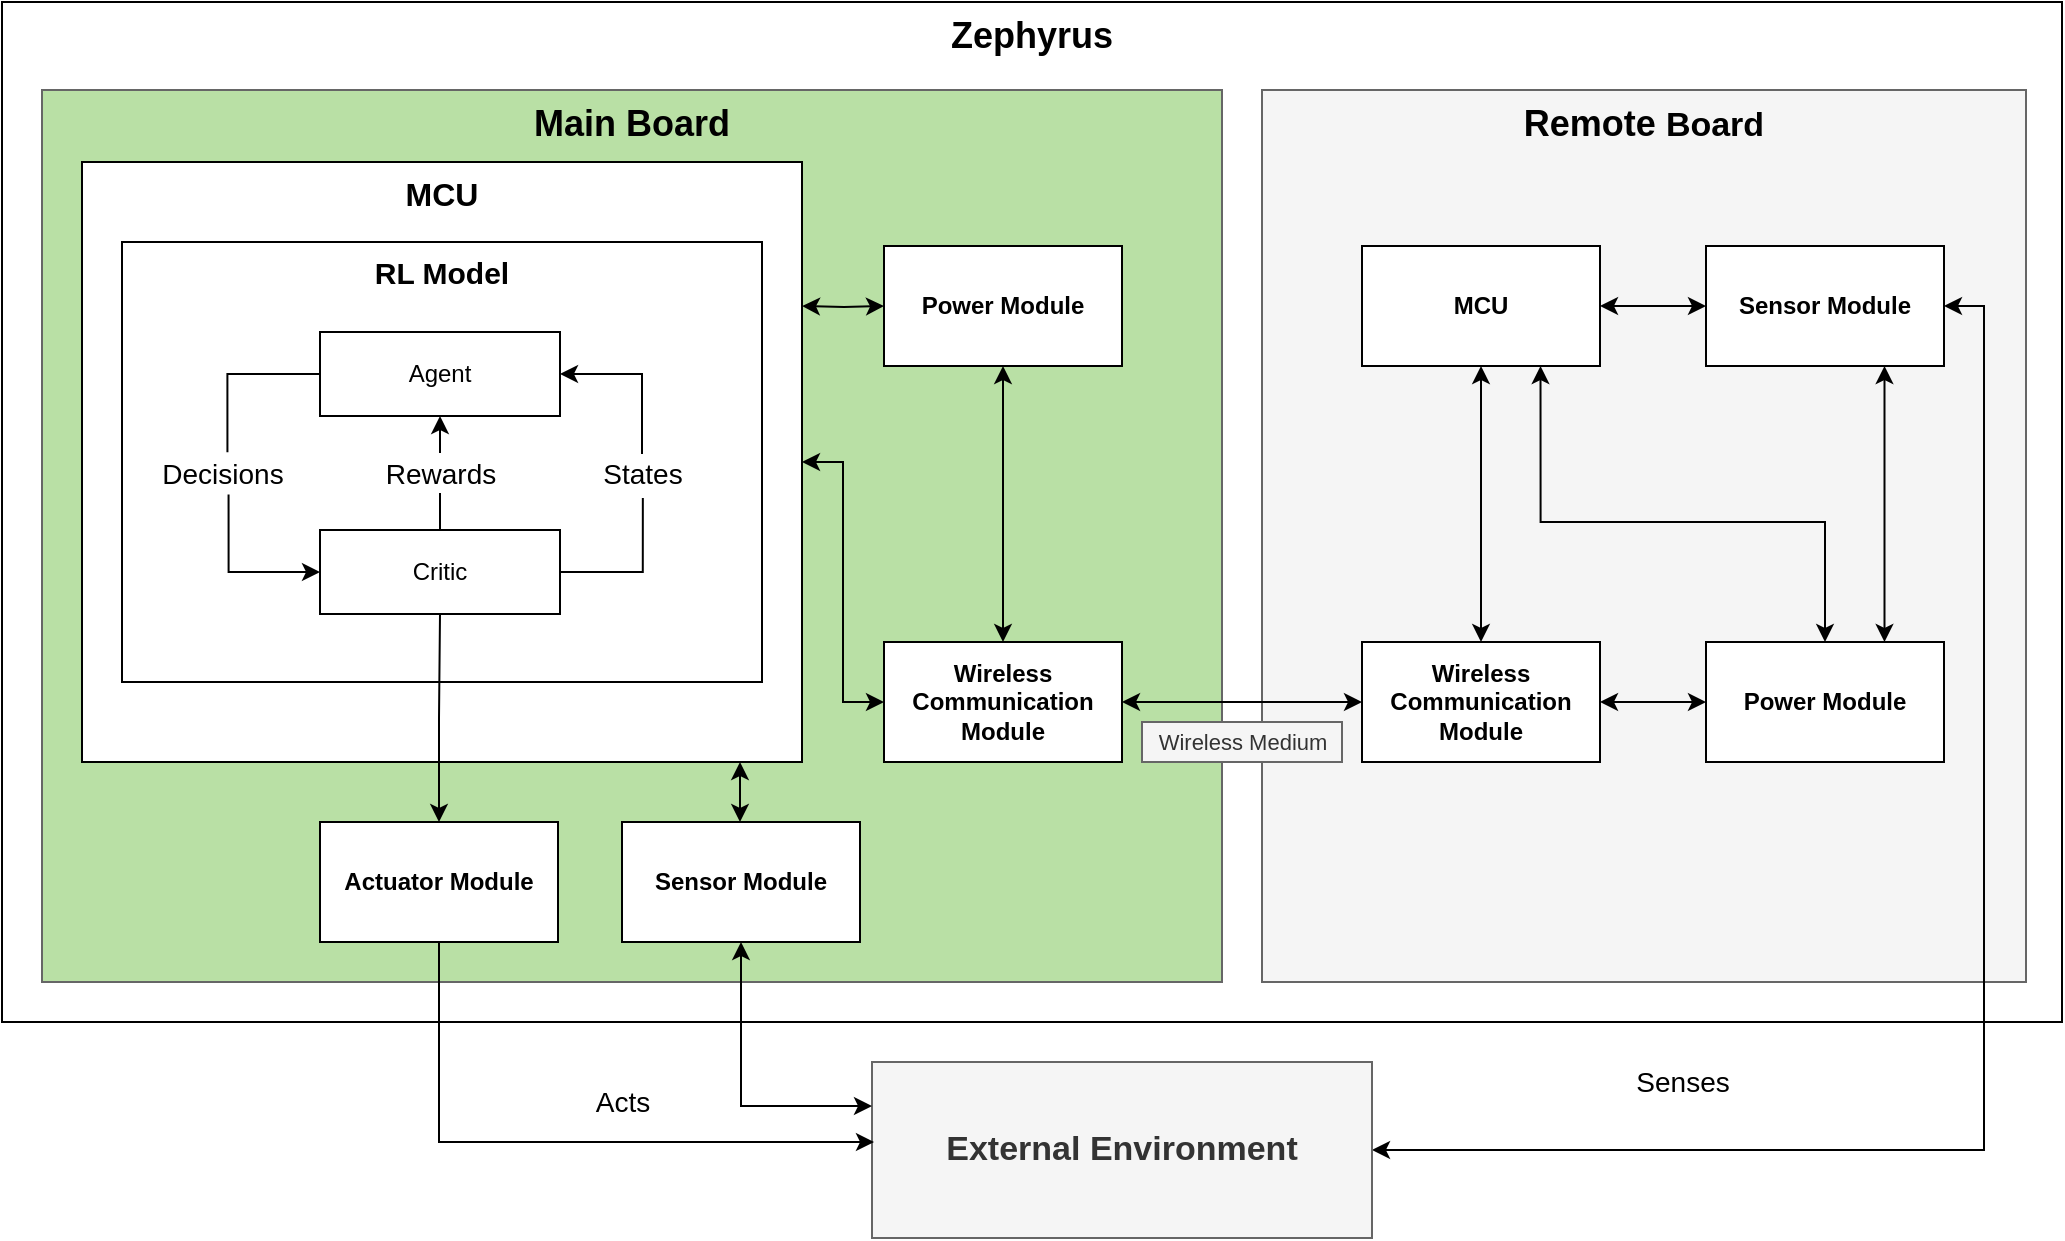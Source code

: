 <mxfile version="12.3.2" type="device" pages="1"><diagram id="rcMMGNy7ycqetSJ9uPKk" name="Page-1"><mxGraphModel dx="1483" dy="867" grid="1" gridSize="10" guides="1" tooltips="1" connect="1" arrows="1" fold="1" page="1" pageScale="1" pageWidth="4681" pageHeight="3300" math="0" shadow="0"><root><mxCell id="0"/><mxCell id="1" parent="0"/><mxCell id="cljBbuE4b1cKBIikJnnr-2" value="&lt;b style=&quot;white-space: normal ; font-size: 18px&quot;&gt;Zephyrus&lt;/b&gt;" style="rounded=0;whiteSpace=wrap;html=1;verticalAlign=top;" vertex="1" parent="1"><mxGeometry x="1840" y="540" width="1030" height="510" as="geometry"/></mxCell><mxCell id="cljBbuE4b1cKBIikJnnr-3" value="&lt;b style=&quot;color: rgb(0 , 0 , 0) ; font-size: 18px ; white-space: normal&quot;&gt;Remote&amp;nbsp;&lt;/b&gt;&lt;b style=&quot;color: rgb(0 , 0 , 0) ; white-space: normal ; font-size: 17px&quot;&gt;Board&lt;/b&gt;" style="rounded=0;whiteSpace=wrap;html=1;fillColor=#f5f5f5;strokeColor=#666666;fontColor=#333333;verticalAlign=top;" vertex="1" parent="1"><mxGeometry x="2470" y="584" width="382" height="446" as="geometry"/></mxCell><mxCell id="cljBbuE4b1cKBIikJnnr-4" value="&lt;font color=&quot;#000000&quot;&gt;&lt;span style=&quot;font-size: 18px&quot;&gt;&lt;b&gt;Main Board&lt;/b&gt;&lt;/span&gt;&lt;/font&gt;" style="rounded=0;whiteSpace=wrap;html=1;fillColor=#B9E0A5;strokeColor=#666666;verticalAlign=top;fontColor=#333333;" vertex="1" parent="1"><mxGeometry x="1860" y="584" width="590" height="446" as="geometry"/></mxCell><mxCell id="cljBbuE4b1cKBIikJnnr-5" style="edgeStyle=orthogonalEdgeStyle;rounded=0;orthogonalLoop=1;jettySize=auto;html=1;entryX=0;entryY=0.5;entryDx=0;entryDy=0;startArrow=classic;startFill=1;endArrow=classic;endFill=1;" edge="1" parent="1" target="cljBbuE4b1cKBIikJnnr-39"><mxGeometry relative="1" as="geometry"><mxPoint x="2240" y="692" as="sourcePoint"/></mxGeometry></mxCell><mxCell id="cljBbuE4b1cKBIikJnnr-6" value="&lt;b&gt;&lt;font style=&quot;font-size: 16px&quot;&gt;MCU&lt;/font&gt;&lt;/b&gt;" style="rounded=0;whiteSpace=wrap;html=1;verticalAlign=top;" vertex="1" parent="1"><mxGeometry x="1880" y="620" width="360" height="300" as="geometry"/></mxCell><mxCell id="cljBbuE4b1cKBIikJnnr-7" value="&lt;b&gt;&lt;font style=&quot;font-size: 15px&quot;&gt;RL Model&lt;/font&gt;&lt;/b&gt;" style="rounded=0;whiteSpace=wrap;html=1;verticalAlign=top;" vertex="1" parent="1"><mxGeometry x="1900" y="660" width="320" height="220" as="geometry"/></mxCell><mxCell id="cljBbuE4b1cKBIikJnnr-8" value="&lt;font style=&quot;font-size: 11px&quot;&gt;Wireless Medium&lt;/font&gt;" style="text;html=1;align=center;verticalAlign=middle;resizable=0;points=[];;autosize=1;fillColor=#f5f5f5;strokeColor=#666666;fontColor=#333333;" vertex="1" parent="1"><mxGeometry x="2410" y="900" width="100" height="20" as="geometry"/></mxCell><mxCell id="YY2zhTZWc7EZZBVvl1GS-24" style="edgeStyle=orthogonalEdgeStyle;rounded=0;orthogonalLoop=1;jettySize=auto;html=1;exitX=1;exitY=0.5;exitDx=0;exitDy=0;entryX=1;entryY=0.5;entryDx=0;entryDy=0;startArrow=classic;startFill=1;" edge="1" parent="1" source="cljBbuE4b1cKBIikJnnr-9" target="cljBbuE4b1cKBIikJnnr-40"><mxGeometry relative="1" as="geometry"/></mxCell><mxCell id="cljBbuE4b1cKBIikJnnr-9" value="&lt;span style=&quot;font-size: 17px&quot;&gt;&lt;b&gt;External Environment&lt;/b&gt;&lt;/span&gt;" style="rounded=0;whiteSpace=wrap;html=1;fillColor=#f5f5f5;strokeColor=#666666;fontColor=#333333;" vertex="1" parent="1"><mxGeometry x="2275" y="1070" width="250" height="88" as="geometry"/></mxCell><mxCell id="cljBbuE4b1cKBIikJnnr-11" value="&lt;font style=&quot;font-size: 14px&quot;&gt;Senses&lt;/font&gt;" style="text;html=1;align=center;verticalAlign=middle;resizable=0;points=[];;autosize=1;" vertex="1" parent="1"><mxGeometry x="2650" y="1070" width="60" height="20" as="geometry"/></mxCell><mxCell id="cljBbuE4b1cKBIikJnnr-12" style="edgeStyle=orthogonalEdgeStyle;rounded=0;orthogonalLoop=1;jettySize=auto;html=1;exitX=0.5;exitY=0;exitDx=0;exitDy=0;entryX=0.5;entryY=1;entryDx=0;entryDy=0;startArrow=none;startFill=0;" edge="1" parent="1" source="cljBbuE4b1cKBIikJnnr-20" target="cljBbuE4b1cKBIikJnnr-16"><mxGeometry relative="1" as="geometry"/></mxCell><mxCell id="cljBbuE4b1cKBIikJnnr-13" style="edgeStyle=orthogonalEdgeStyle;rounded=0;orthogonalLoop=1;jettySize=auto;html=1;exitX=1;exitY=0.5;exitDx=0;exitDy=0;entryX=0.507;entryY=1.1;entryDx=0;entryDy=0;entryPerimeter=0;endArrow=none;endFill=0;" edge="1" parent="1" source="cljBbuE4b1cKBIikJnnr-14" target="cljBbuE4b1cKBIikJnnr-19"><mxGeometry relative="1" as="geometry"/></mxCell><mxCell id="cljBbuE4b1cKBIikJnnr-14" value="Critic" style="rounded=0;whiteSpace=wrap;html=1;" vertex="1" parent="1"><mxGeometry x="1999" y="804" width="120" height="42" as="geometry"/></mxCell><mxCell id="cljBbuE4b1cKBIikJnnr-15" style="edgeStyle=orthogonalEdgeStyle;rounded=0;orthogonalLoop=1;jettySize=auto;html=1;exitX=0.541;exitY=1.014;exitDx=0;exitDy=0;entryX=0;entryY=0.5;entryDx=0;entryDy=0;startArrow=none;startFill=0;exitPerimeter=0;" edge="1" parent="1" source="cljBbuE4b1cKBIikJnnr-22" target="cljBbuE4b1cKBIikJnnr-14"><mxGeometry relative="1" as="geometry"/></mxCell><mxCell id="cljBbuE4b1cKBIikJnnr-16" value="Agent" style="rounded=0;whiteSpace=wrap;html=1;" vertex="1" parent="1"><mxGeometry x="1999" y="705" width="120" height="42" as="geometry"/></mxCell><mxCell id="cljBbuE4b1cKBIikJnnr-17" value="&lt;font style=&quot;font-size: 14px&quot;&gt;Acts&lt;br&gt;&lt;/font&gt;" style="text;html=1;align=center;verticalAlign=middle;resizable=0;points=[];;autosize=1;" vertex="1" parent="1"><mxGeometry x="2130" y="1080" width="40" height="20" as="geometry"/></mxCell><mxCell id="cljBbuE4b1cKBIikJnnr-18" style="edgeStyle=orthogonalEdgeStyle;rounded=0;orthogonalLoop=1;jettySize=auto;html=1;entryX=1;entryY=0.5;entryDx=0;entryDy=0;" edge="1" parent="1" source="cljBbuE4b1cKBIikJnnr-19" target="cljBbuE4b1cKBIikJnnr-16"><mxGeometry relative="1" as="geometry"><Array as="points"><mxPoint x="2160" y="726"/></Array></mxGeometry></mxCell><mxCell id="cljBbuE4b1cKBIikJnnr-19" value="&lt;font style=&quot;font-size: 14px&quot;&gt;States&lt;/font&gt;" style="text;html=1;align=center;verticalAlign=middle;resizable=0;points=[];;autosize=1;" vertex="1" parent="1"><mxGeometry x="2130" y="766" width="60" height="20" as="geometry"/></mxCell><mxCell id="cljBbuE4b1cKBIikJnnr-20" value="&lt;span style=&quot;font-size: 14px&quot;&gt;Rewards&lt;/span&gt;" style="text;html=1;align=center;verticalAlign=middle;resizable=0;points=[];;autosize=1;" vertex="1" parent="1"><mxGeometry x="2024" y="765.5" width="70" height="20" as="geometry"/></mxCell><mxCell id="cljBbuE4b1cKBIikJnnr-21" style="edgeStyle=orthogonalEdgeStyle;rounded=0;orthogonalLoop=1;jettySize=auto;html=1;exitX=0.5;exitY=0;exitDx=0;exitDy=0;entryX=0.5;entryY=1;entryDx=0;entryDy=0;startArrow=none;startFill=0;endArrow=none;endFill=0;" edge="1" parent="1" source="cljBbuE4b1cKBIikJnnr-14" target="cljBbuE4b1cKBIikJnnr-20"><mxGeometry relative="1" as="geometry"><mxPoint x="2059" y="804" as="sourcePoint"/><mxPoint x="2059" y="748" as="targetPoint"/></mxGeometry></mxCell><mxCell id="cljBbuE4b1cKBIikJnnr-22" value="&lt;font style=&quot;font-size: 14px&quot;&gt;Decisions&lt;/font&gt;" style="text;html=1;align=center;verticalAlign=middle;resizable=0;points=[];;autosize=1;direction=east;" vertex="1" parent="1"><mxGeometry x="1910" y="766" width="80" height="20" as="geometry"/></mxCell><mxCell id="cljBbuE4b1cKBIikJnnr-23" style="edgeStyle=orthogonalEdgeStyle;rounded=0;orthogonalLoop=1;jettySize=auto;html=1;exitX=0;exitY=0.5;exitDx=0;exitDy=0;entryX=0.534;entryY=-0.043;entryDx=0;entryDy=0;startArrow=none;startFill=0;entryPerimeter=0;endArrow=none;endFill=0;" edge="1" parent="1" source="cljBbuE4b1cKBIikJnnr-16" target="cljBbuE4b1cKBIikJnnr-22"><mxGeometry relative="1" as="geometry"><mxPoint x="1999.286" y="726.286" as="sourcePoint"/><mxPoint x="1999.286" y="825.143" as="targetPoint"/></mxGeometry></mxCell><mxCell id="cljBbuE4b1cKBIikJnnr-24" style="edgeStyle=orthogonalEdgeStyle;rounded=0;orthogonalLoop=1;jettySize=auto;html=1;exitX=0.5;exitY=0;exitDx=0;exitDy=0;entryX=0.5;entryY=1;entryDx=0;entryDy=0;startArrow=classic;startFill=1;endArrow=none;endFill=0;" edge="1" parent="1" source="cljBbuE4b1cKBIikJnnr-26" target="cljBbuE4b1cKBIikJnnr-14"><mxGeometry relative="1" as="geometry"/></mxCell><mxCell id="cljBbuE4b1cKBIikJnnr-25" style="edgeStyle=orthogonalEdgeStyle;rounded=0;orthogonalLoop=1;jettySize=auto;html=1;exitX=0.5;exitY=1;exitDx=0;exitDy=0;startArrow=none;startFill=0;endArrow=classic;endFill=1;" edge="1" parent="1" source="cljBbuE4b1cKBIikJnnr-26"><mxGeometry relative="1" as="geometry"><Array as="points"><mxPoint x="2058" y="1110"/><mxPoint x="2276" y="1110"/></Array><mxPoint x="2276" y="1110" as="targetPoint"/></mxGeometry></mxCell><mxCell id="cljBbuE4b1cKBIikJnnr-26" value="&lt;b&gt;Actuator Module&lt;/b&gt;" style="rounded=0;whiteSpace=wrap;html=1;" vertex="1" parent="1"><mxGeometry x="1999" y="950" width="119" height="60" as="geometry"/></mxCell><mxCell id="cljBbuE4b1cKBIikJnnr-27" style="edgeStyle=orthogonalEdgeStyle;rounded=0;orthogonalLoop=1;jettySize=auto;html=1;exitX=0.75;exitY=1;exitDx=0;exitDy=0;startArrow=classic;startFill=1;endArrow=classic;endFill=1;entryX=0.5;entryY=0;entryDx=0;entryDy=0;" edge="1" parent="1" source="cljBbuE4b1cKBIikJnnr-29" target="cljBbuE4b1cKBIikJnnr-37"><mxGeometry relative="1" as="geometry"><Array as="points"><mxPoint x="2609" y="800"/><mxPoint x="2752" y="800"/></Array></mxGeometry></mxCell><mxCell id="cljBbuE4b1cKBIikJnnr-28" style="edgeStyle=orthogonalEdgeStyle;rounded=0;orthogonalLoop=1;jettySize=auto;html=1;exitX=1;exitY=0.5;exitDx=0;exitDy=0;entryX=0;entryY=0.5;entryDx=0;entryDy=0;startArrow=classic;startFill=1;" edge="1" parent="1" source="cljBbuE4b1cKBIikJnnr-29" target="cljBbuE4b1cKBIikJnnr-40"><mxGeometry relative="1" as="geometry"/></mxCell><mxCell id="cljBbuE4b1cKBIikJnnr-29" value="&lt;b&gt;&lt;font style=&quot;font-size: 12px&quot;&gt;MCU&lt;/font&gt;&lt;/b&gt;" style="rounded=0;whiteSpace=wrap;html=1;" vertex="1" parent="1"><mxGeometry x="2520" y="662" width="119" height="60" as="geometry"/></mxCell><mxCell id="cljBbuE4b1cKBIikJnnr-31" value="&lt;b&gt;Wireless Communication Module&lt;/b&gt;" style="rounded=0;whiteSpace=wrap;html=1;" vertex="1" parent="1"><mxGeometry x="2520" y="860" width="119" height="60" as="geometry"/></mxCell><mxCell id="cljBbuE4b1cKBIikJnnr-32" style="edgeStyle=orthogonalEdgeStyle;rounded=0;orthogonalLoop=1;jettySize=auto;html=1;exitX=0.5;exitY=1;exitDx=0;exitDy=0;entryX=0.5;entryY=0;entryDx=0;entryDy=0;startArrow=classic;startFill=1;endArrow=classic;endFill=1;" edge="1" parent="1" source="cljBbuE4b1cKBIikJnnr-29" target="cljBbuE4b1cKBIikJnnr-31"><mxGeometry relative="1" as="geometry"><mxPoint x="2579.5" y="835.5" as="sourcePoint"/></mxGeometry></mxCell><mxCell id="cljBbuE4b1cKBIikJnnr-33" style="edgeStyle=orthogonalEdgeStyle;rounded=0;orthogonalLoop=1;jettySize=auto;html=1;exitX=0;exitY=0.5;exitDx=0;exitDy=0;entryX=1;entryY=0.5;entryDx=0;entryDy=0;startArrow=classic;startFill=1;endArrow=classic;endFill=1;" edge="1" parent="1" source="cljBbuE4b1cKBIikJnnr-34" target="cljBbuE4b1cKBIikJnnr-6"><mxGeometry relative="1" as="geometry"/></mxCell><mxCell id="YY2zhTZWc7EZZBVvl1GS-23" style="edgeStyle=orthogonalEdgeStyle;rounded=0;orthogonalLoop=1;jettySize=auto;html=1;exitX=1;exitY=0.5;exitDx=0;exitDy=0;entryX=0;entryY=0.5;entryDx=0;entryDy=0;startArrow=classic;startFill=1;" edge="1" parent="1" source="cljBbuE4b1cKBIikJnnr-34" target="cljBbuE4b1cKBIikJnnr-31"><mxGeometry relative="1" as="geometry"/></mxCell><mxCell id="cljBbuE4b1cKBIikJnnr-34" value="&lt;b&gt;Wireless Communication Module&lt;/b&gt;" style="rounded=0;whiteSpace=wrap;html=1;" vertex="1" parent="1"><mxGeometry x="2281" y="860" width="119" height="60" as="geometry"/></mxCell><mxCell id="cljBbuE4b1cKBIikJnnr-35" style="edgeStyle=orthogonalEdgeStyle;rounded=0;orthogonalLoop=1;jettySize=auto;html=1;exitX=0;exitY=0.5;exitDx=0;exitDy=0;entryX=1;entryY=0.5;entryDx=0;entryDy=0;startArrow=classic;startFill=1;" edge="1" parent="1" source="cljBbuE4b1cKBIikJnnr-37" target="cljBbuE4b1cKBIikJnnr-31"><mxGeometry relative="1" as="geometry"/></mxCell><mxCell id="cljBbuE4b1cKBIikJnnr-37" value="&lt;b&gt;Power Module&lt;/b&gt;" style="rounded=0;whiteSpace=wrap;html=1;" vertex="1" parent="1"><mxGeometry x="2692" y="860" width="119" height="60" as="geometry"/></mxCell><mxCell id="cljBbuE4b1cKBIikJnnr-38" style="edgeStyle=orthogonalEdgeStyle;rounded=0;orthogonalLoop=1;jettySize=auto;html=1;exitX=0.5;exitY=1;exitDx=0;exitDy=0;startArrow=classic;startFill=1;endArrow=classic;endFill=1;" edge="1" parent="1" source="cljBbuE4b1cKBIikJnnr-39" target="cljBbuE4b1cKBIikJnnr-34"><mxGeometry relative="1" as="geometry"/></mxCell><mxCell id="cljBbuE4b1cKBIikJnnr-39" value="&lt;b&gt;Power Module&lt;/b&gt;" style="rounded=0;whiteSpace=wrap;html=1;" vertex="1" parent="1"><mxGeometry x="2281" y="662" width="119" height="60" as="geometry"/></mxCell><mxCell id="YY2zhTZWc7EZZBVvl1GS-22" style="edgeStyle=orthogonalEdgeStyle;rounded=0;orthogonalLoop=1;jettySize=auto;html=1;exitX=0.75;exitY=1;exitDx=0;exitDy=0;entryX=0.75;entryY=0;entryDx=0;entryDy=0;startArrow=classic;startFill=1;" edge="1" parent="1" source="cljBbuE4b1cKBIikJnnr-40" target="cljBbuE4b1cKBIikJnnr-37"><mxGeometry relative="1" as="geometry"/></mxCell><mxCell id="cljBbuE4b1cKBIikJnnr-40" value="&lt;b&gt;Sensor Module&lt;/b&gt;" style="rounded=0;whiteSpace=wrap;html=1;" vertex="1" parent="1"><mxGeometry x="2692" y="662" width="119" height="60" as="geometry"/></mxCell><mxCell id="YY2zhTZWc7EZZBVvl1GS-27" style="edgeStyle=orthogonalEdgeStyle;rounded=0;orthogonalLoop=1;jettySize=auto;html=1;exitX=0.5;exitY=1;exitDx=0;exitDy=0;entryX=0;entryY=0.25;entryDx=0;entryDy=0;startArrow=classic;startFill=1;" edge="1" parent="1" source="YY2zhTZWc7EZZBVvl1GS-25" target="cljBbuE4b1cKBIikJnnr-9"><mxGeometry relative="1" as="geometry"/></mxCell><mxCell id="YY2zhTZWc7EZZBVvl1GS-25" value="&lt;b&gt;Sensor Module&lt;/b&gt;" style="rounded=0;whiteSpace=wrap;html=1;" vertex="1" parent="1"><mxGeometry x="2150" y="950" width="119" height="60" as="geometry"/></mxCell><mxCell id="YY2zhTZWc7EZZBVvl1GS-29" value="" style="endArrow=classic;html=1;startArrow=classic;startFill=1;" edge="1" parent="1"><mxGeometry width="50" height="50" relative="1" as="geometry"><mxPoint x="2209" y="950" as="sourcePoint"/><mxPoint x="2209" y="920" as="targetPoint"/></mxGeometry></mxCell></root></mxGraphModel></diagram></mxfile>